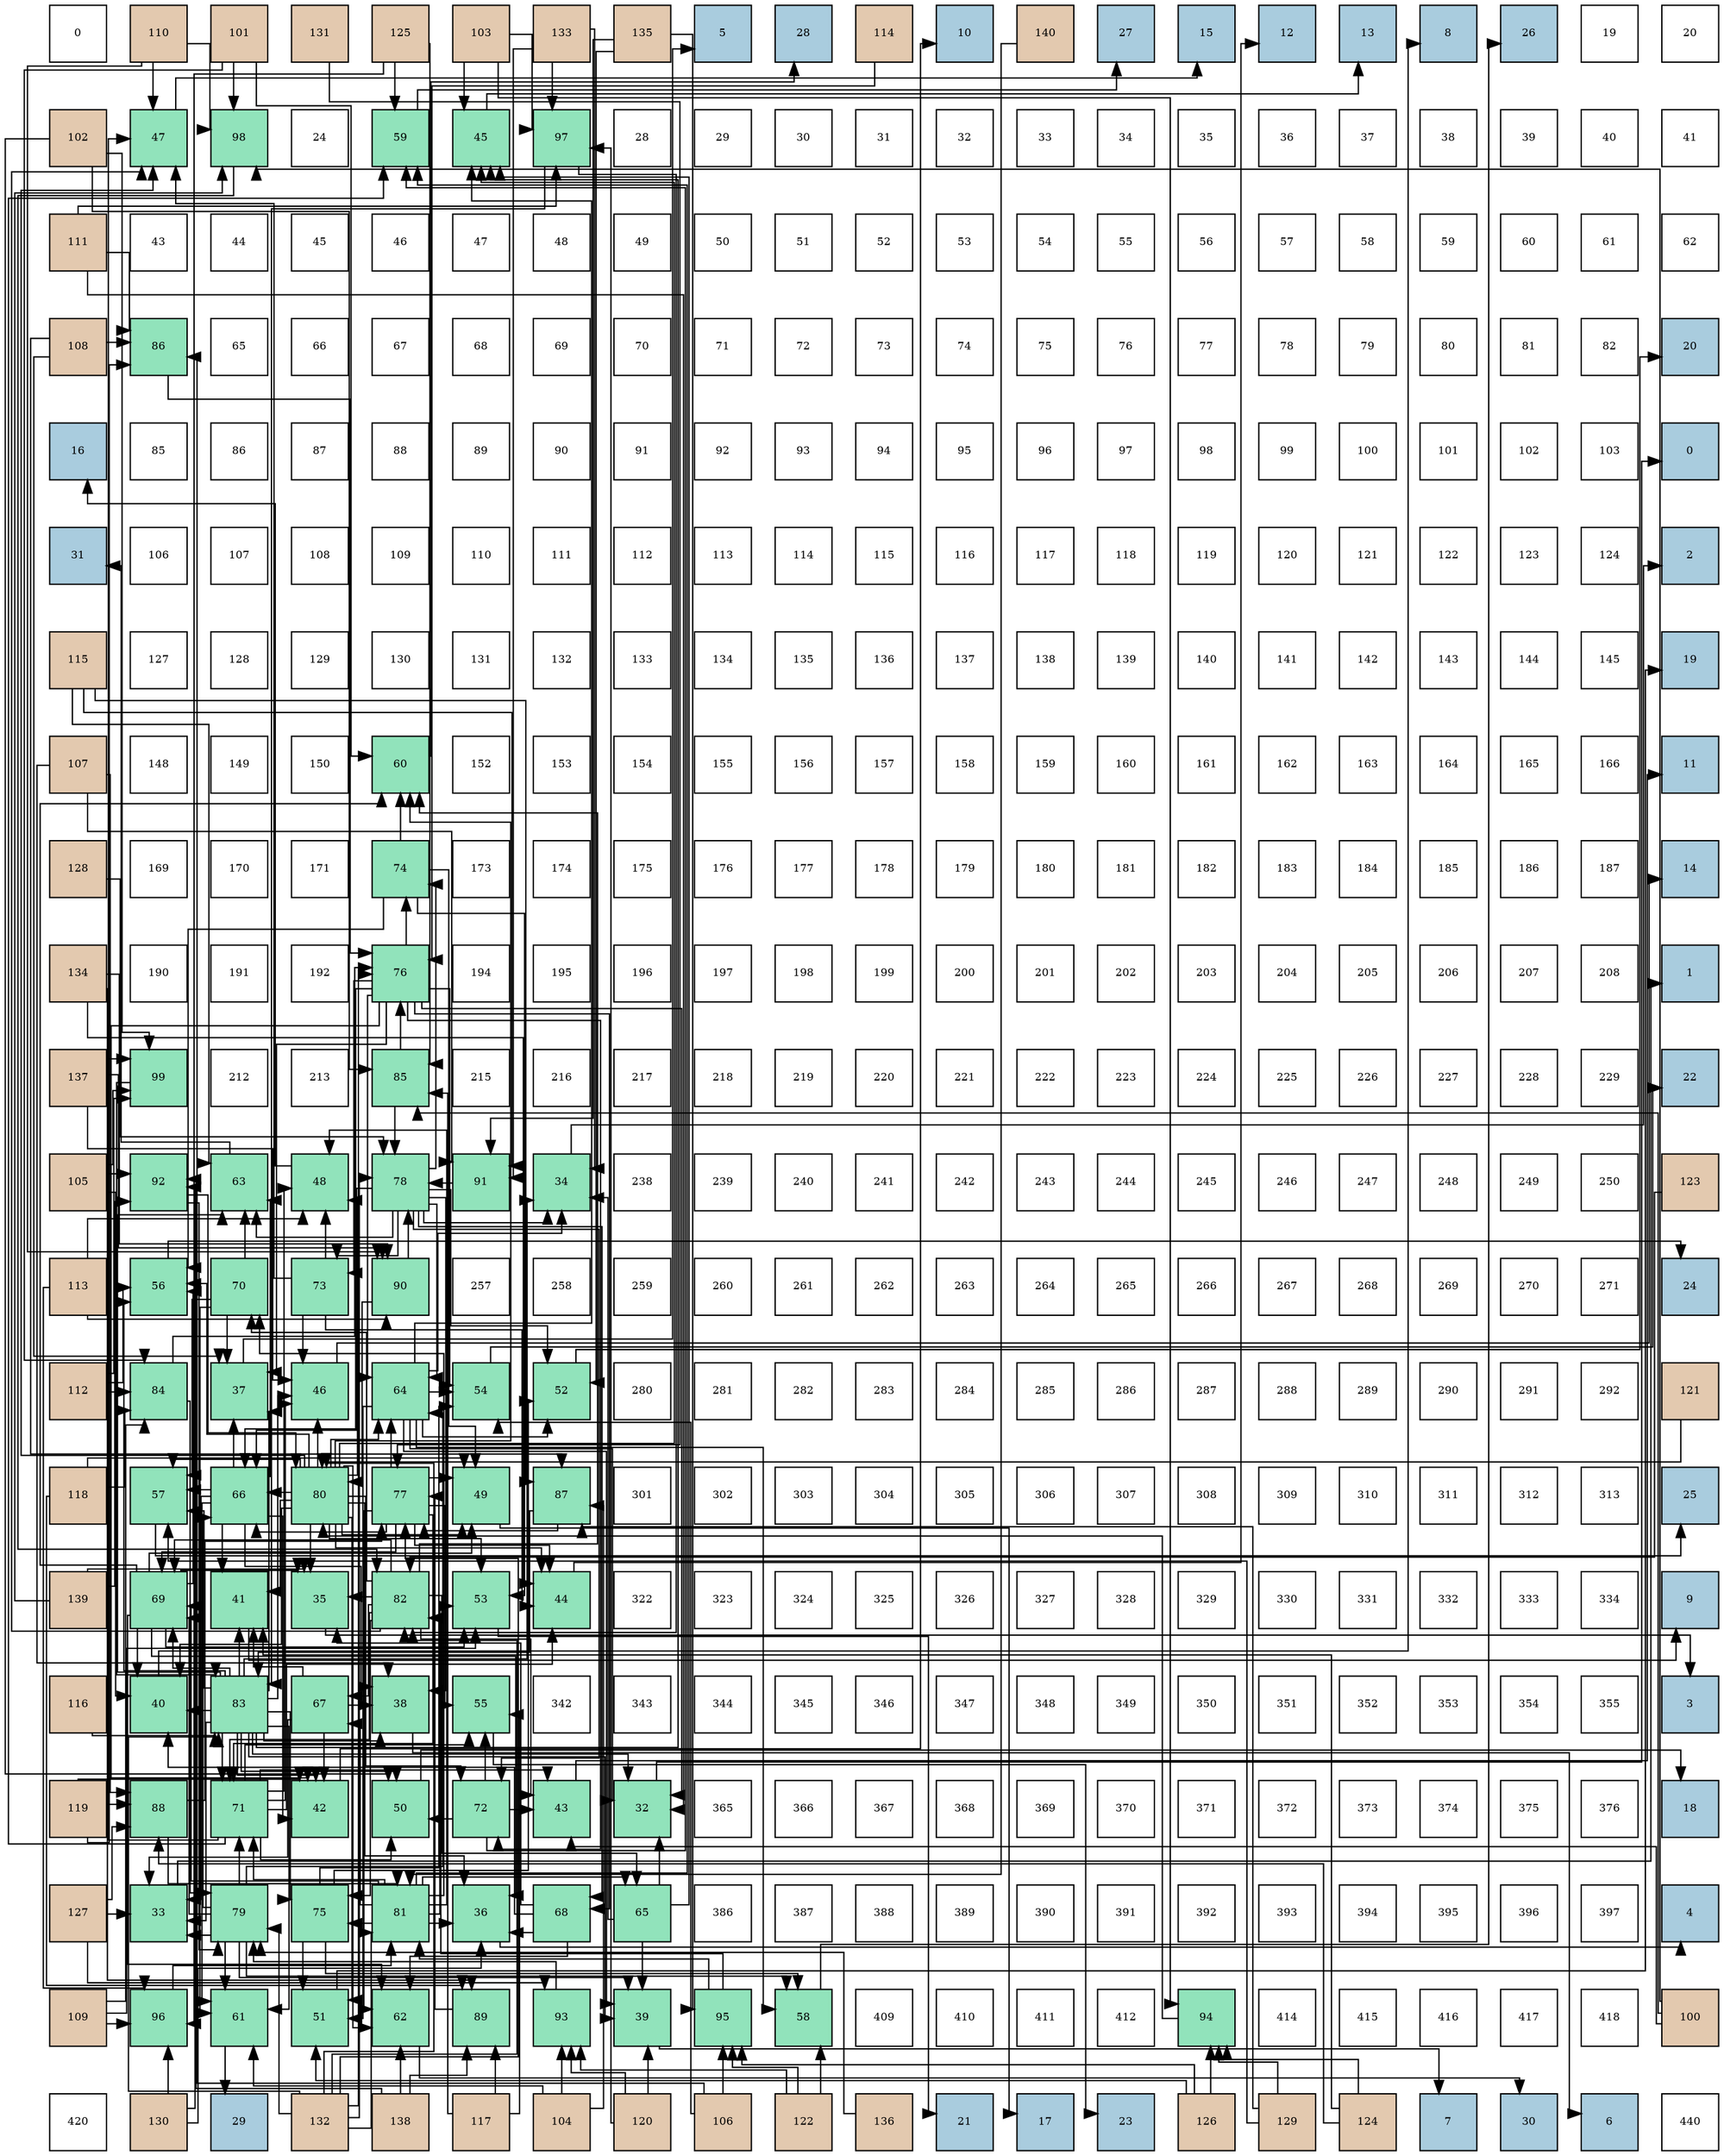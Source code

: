digraph layout{
 rankdir=TB;
 splines=ortho;
 node [style=filled shape=square fixedsize=true width=0.6];
0[label="0", fontsize=8, fillcolor="#ffffff"];
1[label="110", fontsize=8, fillcolor="#e3c9af"];
2[label="101", fontsize=8, fillcolor="#e3c9af"];
3[label="131", fontsize=8, fillcolor="#e3c9af"];
4[label="125", fontsize=8, fillcolor="#e3c9af"];
5[label="103", fontsize=8, fillcolor="#e3c9af"];
6[label="133", fontsize=8, fillcolor="#e3c9af"];
7[label="135", fontsize=8, fillcolor="#e3c9af"];
8[label="5", fontsize=8, fillcolor="#a9ccde"];
9[label="28", fontsize=8, fillcolor="#a9ccde"];
10[label="114", fontsize=8, fillcolor="#e3c9af"];
11[label="10", fontsize=8, fillcolor="#a9ccde"];
12[label="140", fontsize=8, fillcolor="#e3c9af"];
13[label="27", fontsize=8, fillcolor="#a9ccde"];
14[label="15", fontsize=8, fillcolor="#a9ccde"];
15[label="12", fontsize=8, fillcolor="#a9ccde"];
16[label="13", fontsize=8, fillcolor="#a9ccde"];
17[label="8", fontsize=8, fillcolor="#a9ccde"];
18[label="26", fontsize=8, fillcolor="#a9ccde"];
19[label="19", fontsize=8, fillcolor="#ffffff"];
20[label="20", fontsize=8, fillcolor="#ffffff"];
21[label="102", fontsize=8, fillcolor="#e3c9af"];
22[label="47", fontsize=8, fillcolor="#91e3bb"];
23[label="98", fontsize=8, fillcolor="#91e3bb"];
24[label="24", fontsize=8, fillcolor="#ffffff"];
25[label="59", fontsize=8, fillcolor="#91e3bb"];
26[label="45", fontsize=8, fillcolor="#91e3bb"];
27[label="97", fontsize=8, fillcolor="#91e3bb"];
28[label="28", fontsize=8, fillcolor="#ffffff"];
29[label="29", fontsize=8, fillcolor="#ffffff"];
30[label="30", fontsize=8, fillcolor="#ffffff"];
31[label="31", fontsize=8, fillcolor="#ffffff"];
32[label="32", fontsize=8, fillcolor="#ffffff"];
33[label="33", fontsize=8, fillcolor="#ffffff"];
34[label="34", fontsize=8, fillcolor="#ffffff"];
35[label="35", fontsize=8, fillcolor="#ffffff"];
36[label="36", fontsize=8, fillcolor="#ffffff"];
37[label="37", fontsize=8, fillcolor="#ffffff"];
38[label="38", fontsize=8, fillcolor="#ffffff"];
39[label="39", fontsize=8, fillcolor="#ffffff"];
40[label="40", fontsize=8, fillcolor="#ffffff"];
41[label="41", fontsize=8, fillcolor="#ffffff"];
42[label="111", fontsize=8, fillcolor="#e3c9af"];
43[label="43", fontsize=8, fillcolor="#ffffff"];
44[label="44", fontsize=8, fillcolor="#ffffff"];
45[label="45", fontsize=8, fillcolor="#ffffff"];
46[label="46", fontsize=8, fillcolor="#ffffff"];
47[label="47", fontsize=8, fillcolor="#ffffff"];
48[label="48", fontsize=8, fillcolor="#ffffff"];
49[label="49", fontsize=8, fillcolor="#ffffff"];
50[label="50", fontsize=8, fillcolor="#ffffff"];
51[label="51", fontsize=8, fillcolor="#ffffff"];
52[label="52", fontsize=8, fillcolor="#ffffff"];
53[label="53", fontsize=8, fillcolor="#ffffff"];
54[label="54", fontsize=8, fillcolor="#ffffff"];
55[label="55", fontsize=8, fillcolor="#ffffff"];
56[label="56", fontsize=8, fillcolor="#ffffff"];
57[label="57", fontsize=8, fillcolor="#ffffff"];
58[label="58", fontsize=8, fillcolor="#ffffff"];
59[label="59", fontsize=8, fillcolor="#ffffff"];
60[label="60", fontsize=8, fillcolor="#ffffff"];
61[label="61", fontsize=8, fillcolor="#ffffff"];
62[label="62", fontsize=8, fillcolor="#ffffff"];
63[label="108", fontsize=8, fillcolor="#e3c9af"];
64[label="86", fontsize=8, fillcolor="#91e3bb"];
65[label="65", fontsize=8, fillcolor="#ffffff"];
66[label="66", fontsize=8, fillcolor="#ffffff"];
67[label="67", fontsize=8, fillcolor="#ffffff"];
68[label="68", fontsize=8, fillcolor="#ffffff"];
69[label="69", fontsize=8, fillcolor="#ffffff"];
70[label="70", fontsize=8, fillcolor="#ffffff"];
71[label="71", fontsize=8, fillcolor="#ffffff"];
72[label="72", fontsize=8, fillcolor="#ffffff"];
73[label="73", fontsize=8, fillcolor="#ffffff"];
74[label="74", fontsize=8, fillcolor="#ffffff"];
75[label="75", fontsize=8, fillcolor="#ffffff"];
76[label="76", fontsize=8, fillcolor="#ffffff"];
77[label="77", fontsize=8, fillcolor="#ffffff"];
78[label="78", fontsize=8, fillcolor="#ffffff"];
79[label="79", fontsize=8, fillcolor="#ffffff"];
80[label="80", fontsize=8, fillcolor="#ffffff"];
81[label="81", fontsize=8, fillcolor="#ffffff"];
82[label="82", fontsize=8, fillcolor="#ffffff"];
83[label="20", fontsize=8, fillcolor="#a9ccde"];
84[label="16", fontsize=8, fillcolor="#a9ccde"];
85[label="85", fontsize=8, fillcolor="#ffffff"];
86[label="86", fontsize=8, fillcolor="#ffffff"];
87[label="87", fontsize=8, fillcolor="#ffffff"];
88[label="88", fontsize=8, fillcolor="#ffffff"];
89[label="89", fontsize=8, fillcolor="#ffffff"];
90[label="90", fontsize=8, fillcolor="#ffffff"];
91[label="91", fontsize=8, fillcolor="#ffffff"];
92[label="92", fontsize=8, fillcolor="#ffffff"];
93[label="93", fontsize=8, fillcolor="#ffffff"];
94[label="94", fontsize=8, fillcolor="#ffffff"];
95[label="95", fontsize=8, fillcolor="#ffffff"];
96[label="96", fontsize=8, fillcolor="#ffffff"];
97[label="97", fontsize=8, fillcolor="#ffffff"];
98[label="98", fontsize=8, fillcolor="#ffffff"];
99[label="99", fontsize=8, fillcolor="#ffffff"];
100[label="100", fontsize=8, fillcolor="#ffffff"];
101[label="101", fontsize=8, fillcolor="#ffffff"];
102[label="102", fontsize=8, fillcolor="#ffffff"];
103[label="103", fontsize=8, fillcolor="#ffffff"];
104[label="0", fontsize=8, fillcolor="#a9ccde"];
105[label="31", fontsize=8, fillcolor="#a9ccde"];
106[label="106", fontsize=8, fillcolor="#ffffff"];
107[label="107", fontsize=8, fillcolor="#ffffff"];
108[label="108", fontsize=8, fillcolor="#ffffff"];
109[label="109", fontsize=8, fillcolor="#ffffff"];
110[label="110", fontsize=8, fillcolor="#ffffff"];
111[label="111", fontsize=8, fillcolor="#ffffff"];
112[label="112", fontsize=8, fillcolor="#ffffff"];
113[label="113", fontsize=8, fillcolor="#ffffff"];
114[label="114", fontsize=8, fillcolor="#ffffff"];
115[label="115", fontsize=8, fillcolor="#ffffff"];
116[label="116", fontsize=8, fillcolor="#ffffff"];
117[label="117", fontsize=8, fillcolor="#ffffff"];
118[label="118", fontsize=8, fillcolor="#ffffff"];
119[label="119", fontsize=8, fillcolor="#ffffff"];
120[label="120", fontsize=8, fillcolor="#ffffff"];
121[label="121", fontsize=8, fillcolor="#ffffff"];
122[label="122", fontsize=8, fillcolor="#ffffff"];
123[label="123", fontsize=8, fillcolor="#ffffff"];
124[label="124", fontsize=8, fillcolor="#ffffff"];
125[label="2", fontsize=8, fillcolor="#a9ccde"];
126[label="115", fontsize=8, fillcolor="#e3c9af"];
127[label="127", fontsize=8, fillcolor="#ffffff"];
128[label="128", fontsize=8, fillcolor="#ffffff"];
129[label="129", fontsize=8, fillcolor="#ffffff"];
130[label="130", fontsize=8, fillcolor="#ffffff"];
131[label="131", fontsize=8, fillcolor="#ffffff"];
132[label="132", fontsize=8, fillcolor="#ffffff"];
133[label="133", fontsize=8, fillcolor="#ffffff"];
134[label="134", fontsize=8, fillcolor="#ffffff"];
135[label="135", fontsize=8, fillcolor="#ffffff"];
136[label="136", fontsize=8, fillcolor="#ffffff"];
137[label="137", fontsize=8, fillcolor="#ffffff"];
138[label="138", fontsize=8, fillcolor="#ffffff"];
139[label="139", fontsize=8, fillcolor="#ffffff"];
140[label="140", fontsize=8, fillcolor="#ffffff"];
141[label="141", fontsize=8, fillcolor="#ffffff"];
142[label="142", fontsize=8, fillcolor="#ffffff"];
143[label="143", fontsize=8, fillcolor="#ffffff"];
144[label="144", fontsize=8, fillcolor="#ffffff"];
145[label="145", fontsize=8, fillcolor="#ffffff"];
146[label="19", fontsize=8, fillcolor="#a9ccde"];
147[label="107", fontsize=8, fillcolor="#e3c9af"];
148[label="148", fontsize=8, fillcolor="#ffffff"];
149[label="149", fontsize=8, fillcolor="#ffffff"];
150[label="150", fontsize=8, fillcolor="#ffffff"];
151[label="60", fontsize=8, fillcolor="#91e3bb"];
152[label="152", fontsize=8, fillcolor="#ffffff"];
153[label="153", fontsize=8, fillcolor="#ffffff"];
154[label="154", fontsize=8, fillcolor="#ffffff"];
155[label="155", fontsize=8, fillcolor="#ffffff"];
156[label="156", fontsize=8, fillcolor="#ffffff"];
157[label="157", fontsize=8, fillcolor="#ffffff"];
158[label="158", fontsize=8, fillcolor="#ffffff"];
159[label="159", fontsize=8, fillcolor="#ffffff"];
160[label="160", fontsize=8, fillcolor="#ffffff"];
161[label="161", fontsize=8, fillcolor="#ffffff"];
162[label="162", fontsize=8, fillcolor="#ffffff"];
163[label="163", fontsize=8, fillcolor="#ffffff"];
164[label="164", fontsize=8, fillcolor="#ffffff"];
165[label="165", fontsize=8, fillcolor="#ffffff"];
166[label="166", fontsize=8, fillcolor="#ffffff"];
167[label="11", fontsize=8, fillcolor="#a9ccde"];
168[label="128", fontsize=8, fillcolor="#e3c9af"];
169[label="169", fontsize=8, fillcolor="#ffffff"];
170[label="170", fontsize=8, fillcolor="#ffffff"];
171[label="171", fontsize=8, fillcolor="#ffffff"];
172[label="74", fontsize=8, fillcolor="#91e3bb"];
173[label="173", fontsize=8, fillcolor="#ffffff"];
174[label="174", fontsize=8, fillcolor="#ffffff"];
175[label="175", fontsize=8, fillcolor="#ffffff"];
176[label="176", fontsize=8, fillcolor="#ffffff"];
177[label="177", fontsize=8, fillcolor="#ffffff"];
178[label="178", fontsize=8, fillcolor="#ffffff"];
179[label="179", fontsize=8, fillcolor="#ffffff"];
180[label="180", fontsize=8, fillcolor="#ffffff"];
181[label="181", fontsize=8, fillcolor="#ffffff"];
182[label="182", fontsize=8, fillcolor="#ffffff"];
183[label="183", fontsize=8, fillcolor="#ffffff"];
184[label="184", fontsize=8, fillcolor="#ffffff"];
185[label="185", fontsize=8, fillcolor="#ffffff"];
186[label="186", fontsize=8, fillcolor="#ffffff"];
187[label="187", fontsize=8, fillcolor="#ffffff"];
188[label="14", fontsize=8, fillcolor="#a9ccde"];
189[label="134", fontsize=8, fillcolor="#e3c9af"];
190[label="190", fontsize=8, fillcolor="#ffffff"];
191[label="191", fontsize=8, fillcolor="#ffffff"];
192[label="192", fontsize=8, fillcolor="#ffffff"];
193[label="76", fontsize=8, fillcolor="#91e3bb"];
194[label="194", fontsize=8, fillcolor="#ffffff"];
195[label="195", fontsize=8, fillcolor="#ffffff"];
196[label="196", fontsize=8, fillcolor="#ffffff"];
197[label="197", fontsize=8, fillcolor="#ffffff"];
198[label="198", fontsize=8, fillcolor="#ffffff"];
199[label="199", fontsize=8, fillcolor="#ffffff"];
200[label="200", fontsize=8, fillcolor="#ffffff"];
201[label="201", fontsize=8, fillcolor="#ffffff"];
202[label="202", fontsize=8, fillcolor="#ffffff"];
203[label="203", fontsize=8, fillcolor="#ffffff"];
204[label="204", fontsize=8, fillcolor="#ffffff"];
205[label="205", fontsize=8, fillcolor="#ffffff"];
206[label="206", fontsize=8, fillcolor="#ffffff"];
207[label="207", fontsize=8, fillcolor="#ffffff"];
208[label="208", fontsize=8, fillcolor="#ffffff"];
209[label="1", fontsize=8, fillcolor="#a9ccde"];
210[label="137", fontsize=8, fillcolor="#e3c9af"];
211[label="99", fontsize=8, fillcolor="#91e3bb"];
212[label="212", fontsize=8, fillcolor="#ffffff"];
213[label="213", fontsize=8, fillcolor="#ffffff"];
214[label="85", fontsize=8, fillcolor="#91e3bb"];
215[label="215", fontsize=8, fillcolor="#ffffff"];
216[label="216", fontsize=8, fillcolor="#ffffff"];
217[label="217", fontsize=8, fillcolor="#ffffff"];
218[label="218", fontsize=8, fillcolor="#ffffff"];
219[label="219", fontsize=8, fillcolor="#ffffff"];
220[label="220", fontsize=8, fillcolor="#ffffff"];
221[label="221", fontsize=8, fillcolor="#ffffff"];
222[label="222", fontsize=8, fillcolor="#ffffff"];
223[label="223", fontsize=8, fillcolor="#ffffff"];
224[label="224", fontsize=8, fillcolor="#ffffff"];
225[label="225", fontsize=8, fillcolor="#ffffff"];
226[label="226", fontsize=8, fillcolor="#ffffff"];
227[label="227", fontsize=8, fillcolor="#ffffff"];
228[label="228", fontsize=8, fillcolor="#ffffff"];
229[label="229", fontsize=8, fillcolor="#ffffff"];
230[label="22", fontsize=8, fillcolor="#a9ccde"];
231[label="105", fontsize=8, fillcolor="#e3c9af"];
232[label="92", fontsize=8, fillcolor="#91e3bb"];
233[label="63", fontsize=8, fillcolor="#91e3bb"];
234[label="48", fontsize=8, fillcolor="#91e3bb"];
235[label="78", fontsize=8, fillcolor="#91e3bb"];
236[label="91", fontsize=8, fillcolor="#91e3bb"];
237[label="34", fontsize=8, fillcolor="#91e3bb"];
238[label="238", fontsize=8, fillcolor="#ffffff"];
239[label="239", fontsize=8, fillcolor="#ffffff"];
240[label="240", fontsize=8, fillcolor="#ffffff"];
241[label="241", fontsize=8, fillcolor="#ffffff"];
242[label="242", fontsize=8, fillcolor="#ffffff"];
243[label="243", fontsize=8, fillcolor="#ffffff"];
244[label="244", fontsize=8, fillcolor="#ffffff"];
245[label="245", fontsize=8, fillcolor="#ffffff"];
246[label="246", fontsize=8, fillcolor="#ffffff"];
247[label="247", fontsize=8, fillcolor="#ffffff"];
248[label="248", fontsize=8, fillcolor="#ffffff"];
249[label="249", fontsize=8, fillcolor="#ffffff"];
250[label="250", fontsize=8, fillcolor="#ffffff"];
251[label="123", fontsize=8, fillcolor="#e3c9af"];
252[label="113", fontsize=8, fillcolor="#e3c9af"];
253[label="56", fontsize=8, fillcolor="#91e3bb"];
254[label="70", fontsize=8, fillcolor="#91e3bb"];
255[label="73", fontsize=8, fillcolor="#91e3bb"];
256[label="90", fontsize=8, fillcolor="#91e3bb"];
257[label="257", fontsize=8, fillcolor="#ffffff"];
258[label="258", fontsize=8, fillcolor="#ffffff"];
259[label="259", fontsize=8, fillcolor="#ffffff"];
260[label="260", fontsize=8, fillcolor="#ffffff"];
261[label="261", fontsize=8, fillcolor="#ffffff"];
262[label="262", fontsize=8, fillcolor="#ffffff"];
263[label="263", fontsize=8, fillcolor="#ffffff"];
264[label="264", fontsize=8, fillcolor="#ffffff"];
265[label="265", fontsize=8, fillcolor="#ffffff"];
266[label="266", fontsize=8, fillcolor="#ffffff"];
267[label="267", fontsize=8, fillcolor="#ffffff"];
268[label="268", fontsize=8, fillcolor="#ffffff"];
269[label="269", fontsize=8, fillcolor="#ffffff"];
270[label="270", fontsize=8, fillcolor="#ffffff"];
271[label="271", fontsize=8, fillcolor="#ffffff"];
272[label="24", fontsize=8, fillcolor="#a9ccde"];
273[label="112", fontsize=8, fillcolor="#e3c9af"];
274[label="84", fontsize=8, fillcolor="#91e3bb"];
275[label="37", fontsize=8, fillcolor="#91e3bb"];
276[label="46", fontsize=8, fillcolor="#91e3bb"];
277[label="64", fontsize=8, fillcolor="#91e3bb"];
278[label="54", fontsize=8, fillcolor="#91e3bb"];
279[label="52", fontsize=8, fillcolor="#91e3bb"];
280[label="280", fontsize=8, fillcolor="#ffffff"];
281[label="281", fontsize=8, fillcolor="#ffffff"];
282[label="282", fontsize=8, fillcolor="#ffffff"];
283[label="283", fontsize=8, fillcolor="#ffffff"];
284[label="284", fontsize=8, fillcolor="#ffffff"];
285[label="285", fontsize=8, fillcolor="#ffffff"];
286[label="286", fontsize=8, fillcolor="#ffffff"];
287[label="287", fontsize=8, fillcolor="#ffffff"];
288[label="288", fontsize=8, fillcolor="#ffffff"];
289[label="289", fontsize=8, fillcolor="#ffffff"];
290[label="290", fontsize=8, fillcolor="#ffffff"];
291[label="291", fontsize=8, fillcolor="#ffffff"];
292[label="292", fontsize=8, fillcolor="#ffffff"];
293[label="121", fontsize=8, fillcolor="#e3c9af"];
294[label="118", fontsize=8, fillcolor="#e3c9af"];
295[label="57", fontsize=8, fillcolor="#91e3bb"];
296[label="66", fontsize=8, fillcolor="#91e3bb"];
297[label="80", fontsize=8, fillcolor="#91e3bb"];
298[label="77", fontsize=8, fillcolor="#91e3bb"];
299[label="49", fontsize=8, fillcolor="#91e3bb"];
300[label="87", fontsize=8, fillcolor="#91e3bb"];
301[label="301", fontsize=8, fillcolor="#ffffff"];
302[label="302", fontsize=8, fillcolor="#ffffff"];
303[label="303", fontsize=8, fillcolor="#ffffff"];
304[label="304", fontsize=8, fillcolor="#ffffff"];
305[label="305", fontsize=8, fillcolor="#ffffff"];
306[label="306", fontsize=8, fillcolor="#ffffff"];
307[label="307", fontsize=8, fillcolor="#ffffff"];
308[label="308", fontsize=8, fillcolor="#ffffff"];
309[label="309", fontsize=8, fillcolor="#ffffff"];
310[label="310", fontsize=8, fillcolor="#ffffff"];
311[label="311", fontsize=8, fillcolor="#ffffff"];
312[label="312", fontsize=8, fillcolor="#ffffff"];
313[label="313", fontsize=8, fillcolor="#ffffff"];
314[label="25", fontsize=8, fillcolor="#a9ccde"];
315[label="139", fontsize=8, fillcolor="#e3c9af"];
316[label="69", fontsize=8, fillcolor="#91e3bb"];
317[label="41", fontsize=8, fillcolor="#91e3bb"];
318[label="35", fontsize=8, fillcolor="#91e3bb"];
319[label="82", fontsize=8, fillcolor="#91e3bb"];
320[label="53", fontsize=8, fillcolor="#91e3bb"];
321[label="44", fontsize=8, fillcolor="#91e3bb"];
322[label="322", fontsize=8, fillcolor="#ffffff"];
323[label="323", fontsize=8, fillcolor="#ffffff"];
324[label="324", fontsize=8, fillcolor="#ffffff"];
325[label="325", fontsize=8, fillcolor="#ffffff"];
326[label="326", fontsize=8, fillcolor="#ffffff"];
327[label="327", fontsize=8, fillcolor="#ffffff"];
328[label="328", fontsize=8, fillcolor="#ffffff"];
329[label="329", fontsize=8, fillcolor="#ffffff"];
330[label="330", fontsize=8, fillcolor="#ffffff"];
331[label="331", fontsize=8, fillcolor="#ffffff"];
332[label="332", fontsize=8, fillcolor="#ffffff"];
333[label="333", fontsize=8, fillcolor="#ffffff"];
334[label="334", fontsize=8, fillcolor="#ffffff"];
335[label="9", fontsize=8, fillcolor="#a9ccde"];
336[label="116", fontsize=8, fillcolor="#e3c9af"];
337[label="40", fontsize=8, fillcolor="#91e3bb"];
338[label="83", fontsize=8, fillcolor="#91e3bb"];
339[label="67", fontsize=8, fillcolor="#91e3bb"];
340[label="38", fontsize=8, fillcolor="#91e3bb"];
341[label="55", fontsize=8, fillcolor="#91e3bb"];
342[label="342", fontsize=8, fillcolor="#ffffff"];
343[label="343", fontsize=8, fillcolor="#ffffff"];
344[label="344", fontsize=8, fillcolor="#ffffff"];
345[label="345", fontsize=8, fillcolor="#ffffff"];
346[label="346", fontsize=8, fillcolor="#ffffff"];
347[label="347", fontsize=8, fillcolor="#ffffff"];
348[label="348", fontsize=8, fillcolor="#ffffff"];
349[label="349", fontsize=8, fillcolor="#ffffff"];
350[label="350", fontsize=8, fillcolor="#ffffff"];
351[label="351", fontsize=8, fillcolor="#ffffff"];
352[label="352", fontsize=8, fillcolor="#ffffff"];
353[label="353", fontsize=8, fillcolor="#ffffff"];
354[label="354", fontsize=8, fillcolor="#ffffff"];
355[label="355", fontsize=8, fillcolor="#ffffff"];
356[label="3", fontsize=8, fillcolor="#a9ccde"];
357[label="119", fontsize=8, fillcolor="#e3c9af"];
358[label="88", fontsize=8, fillcolor="#91e3bb"];
359[label="71", fontsize=8, fillcolor="#91e3bb"];
360[label="42", fontsize=8, fillcolor="#91e3bb"];
361[label="50", fontsize=8, fillcolor="#91e3bb"];
362[label="72", fontsize=8, fillcolor="#91e3bb"];
363[label="43", fontsize=8, fillcolor="#91e3bb"];
364[label="32", fontsize=8, fillcolor="#91e3bb"];
365[label="365", fontsize=8, fillcolor="#ffffff"];
366[label="366", fontsize=8, fillcolor="#ffffff"];
367[label="367", fontsize=8, fillcolor="#ffffff"];
368[label="368", fontsize=8, fillcolor="#ffffff"];
369[label="369", fontsize=8, fillcolor="#ffffff"];
370[label="370", fontsize=8, fillcolor="#ffffff"];
371[label="371", fontsize=8, fillcolor="#ffffff"];
372[label="372", fontsize=8, fillcolor="#ffffff"];
373[label="373", fontsize=8, fillcolor="#ffffff"];
374[label="374", fontsize=8, fillcolor="#ffffff"];
375[label="375", fontsize=8, fillcolor="#ffffff"];
376[label="376", fontsize=8, fillcolor="#ffffff"];
377[label="18", fontsize=8, fillcolor="#a9ccde"];
378[label="127", fontsize=8, fillcolor="#e3c9af"];
379[label="33", fontsize=8, fillcolor="#91e3bb"];
380[label="79", fontsize=8, fillcolor="#91e3bb"];
381[label="75", fontsize=8, fillcolor="#91e3bb"];
382[label="81", fontsize=8, fillcolor="#91e3bb"];
383[label="36", fontsize=8, fillcolor="#91e3bb"];
384[label="68", fontsize=8, fillcolor="#91e3bb"];
385[label="65", fontsize=8, fillcolor="#91e3bb"];
386[label="386", fontsize=8, fillcolor="#ffffff"];
387[label="387", fontsize=8, fillcolor="#ffffff"];
388[label="388", fontsize=8, fillcolor="#ffffff"];
389[label="389", fontsize=8, fillcolor="#ffffff"];
390[label="390", fontsize=8, fillcolor="#ffffff"];
391[label="391", fontsize=8, fillcolor="#ffffff"];
392[label="392", fontsize=8, fillcolor="#ffffff"];
393[label="393", fontsize=8, fillcolor="#ffffff"];
394[label="394", fontsize=8, fillcolor="#ffffff"];
395[label="395", fontsize=8, fillcolor="#ffffff"];
396[label="396", fontsize=8, fillcolor="#ffffff"];
397[label="397", fontsize=8, fillcolor="#ffffff"];
398[label="4", fontsize=8, fillcolor="#a9ccde"];
399[label="109", fontsize=8, fillcolor="#e3c9af"];
400[label="96", fontsize=8, fillcolor="#91e3bb"];
401[label="61", fontsize=8, fillcolor="#91e3bb"];
402[label="51", fontsize=8, fillcolor="#91e3bb"];
403[label="62", fontsize=8, fillcolor="#91e3bb"];
404[label="89", fontsize=8, fillcolor="#91e3bb"];
405[label="93", fontsize=8, fillcolor="#91e3bb"];
406[label="39", fontsize=8, fillcolor="#91e3bb"];
407[label="95", fontsize=8, fillcolor="#91e3bb"];
408[label="58", fontsize=8, fillcolor="#91e3bb"];
409[label="409", fontsize=8, fillcolor="#ffffff"];
410[label="410", fontsize=8, fillcolor="#ffffff"];
411[label="411", fontsize=8, fillcolor="#ffffff"];
412[label="412", fontsize=8, fillcolor="#ffffff"];
413[label="94", fontsize=8, fillcolor="#91e3bb"];
414[label="414", fontsize=8, fillcolor="#ffffff"];
415[label="415", fontsize=8, fillcolor="#ffffff"];
416[label="416", fontsize=8, fillcolor="#ffffff"];
417[label="417", fontsize=8, fillcolor="#ffffff"];
418[label="418", fontsize=8, fillcolor="#ffffff"];
419[label="100", fontsize=8, fillcolor="#e3c9af"];
420[label="420", fontsize=8, fillcolor="#ffffff"];
421[label="130", fontsize=8, fillcolor="#e3c9af"];
422[label="29", fontsize=8, fillcolor="#a9ccde"];
423[label="132", fontsize=8, fillcolor="#e3c9af"];
424[label="138", fontsize=8, fillcolor="#e3c9af"];
425[label="117", fontsize=8, fillcolor="#e3c9af"];
426[label="104", fontsize=8, fillcolor="#e3c9af"];
427[label="120", fontsize=8, fillcolor="#e3c9af"];
428[label="106", fontsize=8, fillcolor="#e3c9af"];
429[label="122", fontsize=8, fillcolor="#e3c9af"];
430[label="136", fontsize=8, fillcolor="#e3c9af"];
431[label="21", fontsize=8, fillcolor="#a9ccde"];
432[label="17", fontsize=8, fillcolor="#a9ccde"];
433[label="23", fontsize=8, fillcolor="#a9ccde"];
434[label="126", fontsize=8, fillcolor="#e3c9af"];
435[label="129", fontsize=8, fillcolor="#e3c9af"];
436[label="124", fontsize=8, fillcolor="#e3c9af"];
437[label="7", fontsize=8, fillcolor="#a9ccde"];
438[label="30", fontsize=8, fillcolor="#a9ccde"];
439[label="6", fontsize=8, fillcolor="#a9ccde"];
440[label="440", fontsize=8, fillcolor="#ffffff"];
edge [constraint=false, style=vis];364 -> 104;
379 -> 209;
237 -> 125;
318 -> 356;
383 -> 398;
275 -> 8;
340 -> 439;
406 -> 437;
337 -> 17;
317 -> 335;
360 -> 11;
363 -> 167;
321 -> 15;
26 -> 16;
276 -> 188;
22 -> 14;
234 -> 84;
299 -> 432;
361 -> 377;
402 -> 146;
279 -> 83;
320 -> 431;
278 -> 230;
341 -> 433;
253 -> 272;
295 -> 314;
408 -> 18;
25 -> 13;
151 -> 9;
401 -> 422;
403 -> 438;
233 -> 105;
277 -> 364;
277 -> 237;
277 -> 406;
277 -> 26;
277 -> 402;
277 -> 279;
277 -> 278;
277 -> 408;
385 -> 364;
385 -> 237;
385 -> 406;
385 -> 26;
296 -> 379;
296 -> 275;
296 -> 340;
296 -> 317;
296 -> 360;
296 -> 295;
296 -> 401;
296 -> 233;
339 -> 379;
339 -> 340;
339 -> 317;
339 -> 360;
384 -> 318;
384 -> 383;
384 -> 337;
384 -> 403;
316 -> 318;
316 -> 383;
316 -> 337;
316 -> 299;
316 -> 320;
316 -> 253;
316 -> 151;
316 -> 403;
254 -> 275;
254 -> 295;
254 -> 401;
254 -> 233;
359 -> 363;
359 -> 321;
359 -> 276;
359 -> 22;
359 -> 234;
359 -> 361;
359 -> 341;
359 -> 25;
362 -> 363;
362 -> 361;
362 -> 341;
362 -> 25;
255 -> 321;
255 -> 276;
255 -> 22;
255 -> 234;
172 -> 299;
172 -> 320;
172 -> 253;
172 -> 151;
381 -> 402;
381 -> 279;
381 -> 278;
381 -> 408;
193 -> 364;
193 -> 275;
193 -> 360;
193 -> 278;
193 -> 277;
193 -> 296;
193 -> 384;
193 -> 362;
193 -> 255;
193 -> 172;
298 -> 321;
298 -> 299;
298 -> 341;
298 -> 403;
298 -> 277;
298 -> 296;
298 -> 316;
298 -> 359;
235 -> 237;
235 -> 340;
235 -> 279;
235 -> 233;
235 -> 277;
235 -> 296;
235 -> 384;
235 -> 362;
235 -> 255;
235 -> 172;
380 -> 379;
380 -> 406;
380 -> 408;
380 -> 401;
380 -> 277;
380 -> 296;
380 -> 316;
380 -> 359;
297 -> 318;
297 -> 383;
297 -> 337;
297 -> 317;
297 -> 321;
297 -> 26;
297 -> 276;
297 -> 22;
297 -> 234;
297 -> 299;
297 -> 402;
297 -> 320;
297 -> 253;
297 -> 295;
297 -> 151;
297 -> 403;
297 -> 277;
297 -> 296;
297 -> 362;
382 -> 383;
382 -> 234;
382 -> 320;
382 -> 25;
382 -> 385;
382 -> 339;
382 -> 316;
382 -> 254;
382 -> 359;
382 -> 381;
319 -> 318;
319 -> 363;
319 -> 22;
319 -> 151;
319 -> 385;
319 -> 339;
319 -> 316;
319 -> 254;
319 -> 359;
319 -> 381;
338 -> 364;
338 -> 379;
338 -> 237;
338 -> 275;
338 -> 340;
338 -> 406;
338 -> 337;
338 -> 317;
338 -> 360;
338 -> 26;
338 -> 276;
338 -> 361;
338 -> 253;
338 -> 295;
338 -> 401;
338 -> 233;
338 -> 316;
338 -> 359;
338 -> 381;
274 -> 193;
274 -> 380;
214 -> 193;
214 -> 235;
64 -> 193;
300 -> 298;
300 -> 338;
358 -> 298;
358 -> 382;
404 -> 298;
256 -> 235;
256 -> 297;
236 -> 235;
232 -> 380;
232 -> 297;
405 -> 380;
413 -> 297;
407 -> 382;
407 -> 319;
400 -> 382;
27 -> 319;
27 -> 338;
23 -> 319;
211 -> 338;
419 -> 363;
419 -> 214;
419 -> 23;
2 -> 151;
2 -> 274;
2 -> 23;
21 -> 361;
21 -> 214;
21 -> 211;
5 -> 26;
5 -> 413;
5 -> 27;
426 -> 401;
426 -> 300;
426 -> 405;
231 -> 337;
231 -> 232;
231 -> 211;
428 -> 278;
428 -> 64;
428 -> 407;
147 -> 340;
147 -> 358;
147 -> 236;
63 -> 275;
63 -> 64;
63 -> 300;
399 -> 320;
399 -> 274;
399 -> 400;
1 -> 22;
1 -> 256;
1 -> 23;
42 -> 364;
42 -> 64;
42 -> 27;
273 -> 253;
273 -> 274;
273 -> 211;
252 -> 234;
252 -> 256;
252 -> 400;
10 -> 193;
126 -> 233;
126 -> 300;
126 -> 236;
336 -> 338;
425 -> 341;
425 -> 214;
425 -> 404;
294 -> 299;
294 -> 274;
294 -> 404;
357 -> 360;
357 -> 64;
357 -> 358;
427 -> 406;
427 -> 405;
427 -> 27;
293 -> 297;
429 -> 408;
429 -> 405;
429 -> 407;
251 -> 319;
436 -> 317;
436 -> 358;
436 -> 413;
4 -> 25;
4 -> 214;
4 -> 400;
434 -> 402;
434 -> 413;
434 -> 407;
378 -> 379;
378 -> 358;
378 -> 405;
168 -> 235;
435 -> 295;
435 -> 300;
435 -> 413;
421 -> 383;
421 -> 232;
421 -> 400;
3 -> 298;
423 -> 193;
423 -> 298;
423 -> 235;
423 -> 380;
423 -> 297;
423 -> 382;
423 -> 319;
423 -> 338;
6 -> 237;
6 -> 236;
6 -> 27;
189 -> 321;
189 -> 404;
189 -> 256;
7 -> 279;
7 -> 236;
7 -> 407;
430 -> 380;
210 -> 276;
210 -> 256;
210 -> 211;
424 -> 403;
424 -> 404;
424 -> 232;
315 -> 318;
315 -> 232;
315 -> 23;
12 -> 382;
edge [constraint=true, style=invis];
0 -> 21 -> 42 -> 63 -> 84 -> 105 -> 126 -> 147 -> 168 -> 189 -> 210 -> 231 -> 252 -> 273 -> 294 -> 315 -> 336 -> 357 -> 378 -> 399 -> 420;
1 -> 22 -> 43 -> 64 -> 85 -> 106 -> 127 -> 148 -> 169 -> 190 -> 211 -> 232 -> 253 -> 274 -> 295 -> 316 -> 337 -> 358 -> 379 -> 400 -> 421;
2 -> 23 -> 44 -> 65 -> 86 -> 107 -> 128 -> 149 -> 170 -> 191 -> 212 -> 233 -> 254 -> 275 -> 296 -> 317 -> 338 -> 359 -> 380 -> 401 -> 422;
3 -> 24 -> 45 -> 66 -> 87 -> 108 -> 129 -> 150 -> 171 -> 192 -> 213 -> 234 -> 255 -> 276 -> 297 -> 318 -> 339 -> 360 -> 381 -> 402 -> 423;
4 -> 25 -> 46 -> 67 -> 88 -> 109 -> 130 -> 151 -> 172 -> 193 -> 214 -> 235 -> 256 -> 277 -> 298 -> 319 -> 340 -> 361 -> 382 -> 403 -> 424;
5 -> 26 -> 47 -> 68 -> 89 -> 110 -> 131 -> 152 -> 173 -> 194 -> 215 -> 236 -> 257 -> 278 -> 299 -> 320 -> 341 -> 362 -> 383 -> 404 -> 425;
6 -> 27 -> 48 -> 69 -> 90 -> 111 -> 132 -> 153 -> 174 -> 195 -> 216 -> 237 -> 258 -> 279 -> 300 -> 321 -> 342 -> 363 -> 384 -> 405 -> 426;
7 -> 28 -> 49 -> 70 -> 91 -> 112 -> 133 -> 154 -> 175 -> 196 -> 217 -> 238 -> 259 -> 280 -> 301 -> 322 -> 343 -> 364 -> 385 -> 406 -> 427;
8 -> 29 -> 50 -> 71 -> 92 -> 113 -> 134 -> 155 -> 176 -> 197 -> 218 -> 239 -> 260 -> 281 -> 302 -> 323 -> 344 -> 365 -> 386 -> 407 -> 428;
9 -> 30 -> 51 -> 72 -> 93 -> 114 -> 135 -> 156 -> 177 -> 198 -> 219 -> 240 -> 261 -> 282 -> 303 -> 324 -> 345 -> 366 -> 387 -> 408 -> 429;
10 -> 31 -> 52 -> 73 -> 94 -> 115 -> 136 -> 157 -> 178 -> 199 -> 220 -> 241 -> 262 -> 283 -> 304 -> 325 -> 346 -> 367 -> 388 -> 409 -> 430;
11 -> 32 -> 53 -> 74 -> 95 -> 116 -> 137 -> 158 -> 179 -> 200 -> 221 -> 242 -> 263 -> 284 -> 305 -> 326 -> 347 -> 368 -> 389 -> 410 -> 431;
12 -> 33 -> 54 -> 75 -> 96 -> 117 -> 138 -> 159 -> 180 -> 201 -> 222 -> 243 -> 264 -> 285 -> 306 -> 327 -> 348 -> 369 -> 390 -> 411 -> 432;
13 -> 34 -> 55 -> 76 -> 97 -> 118 -> 139 -> 160 -> 181 -> 202 -> 223 -> 244 -> 265 -> 286 -> 307 -> 328 -> 349 -> 370 -> 391 -> 412 -> 433;
14 -> 35 -> 56 -> 77 -> 98 -> 119 -> 140 -> 161 -> 182 -> 203 -> 224 -> 245 -> 266 -> 287 -> 308 -> 329 -> 350 -> 371 -> 392 -> 413 -> 434;
15 -> 36 -> 57 -> 78 -> 99 -> 120 -> 141 -> 162 -> 183 -> 204 -> 225 -> 246 -> 267 -> 288 -> 309 -> 330 -> 351 -> 372 -> 393 -> 414 -> 435;
16 -> 37 -> 58 -> 79 -> 100 -> 121 -> 142 -> 163 -> 184 -> 205 -> 226 -> 247 -> 268 -> 289 -> 310 -> 331 -> 352 -> 373 -> 394 -> 415 -> 436;
17 -> 38 -> 59 -> 80 -> 101 -> 122 -> 143 -> 164 -> 185 -> 206 -> 227 -> 248 -> 269 -> 290 -> 311 -> 332 -> 353 -> 374 -> 395 -> 416 -> 437;
18 -> 39 -> 60 -> 81 -> 102 -> 123 -> 144 -> 165 -> 186 -> 207 -> 228 -> 249 -> 270 -> 291 -> 312 -> 333 -> 354 -> 375 -> 396 -> 417 -> 438;
19 -> 40 -> 61 -> 82 -> 103 -> 124 -> 145 -> 166 -> 187 -> 208 -> 229 -> 250 -> 271 -> 292 -> 313 -> 334 -> 355 -> 376 -> 397 -> 418 -> 439;
20 -> 41 -> 62 -> 83 -> 104 -> 125 -> 146 -> 167 -> 188 -> 209 -> 230 -> 251 -> 272 -> 293 -> 314 -> 335 -> 356 -> 377 -> 398 -> 419 -> 440;
rank = same {0 -> 1 -> 2 -> 3 -> 4 -> 5 -> 6 -> 7 -> 8 -> 9 -> 10 -> 11 -> 12 -> 13 -> 14 -> 15 -> 16 -> 17 -> 18 -> 19 -> 20};
rank = same {21 -> 22 -> 23 -> 24 -> 25 -> 26 -> 27 -> 28 -> 29 -> 30 -> 31 -> 32 -> 33 -> 34 -> 35 -> 36 -> 37 -> 38 -> 39 -> 40 -> 41};
rank = same {42 -> 43 -> 44 -> 45 -> 46 -> 47 -> 48 -> 49 -> 50 -> 51 -> 52 -> 53 -> 54 -> 55 -> 56 -> 57 -> 58 -> 59 -> 60 -> 61 -> 62};
rank = same {63 -> 64 -> 65 -> 66 -> 67 -> 68 -> 69 -> 70 -> 71 -> 72 -> 73 -> 74 -> 75 -> 76 -> 77 -> 78 -> 79 -> 80 -> 81 -> 82 -> 83};
rank = same {84 -> 85 -> 86 -> 87 -> 88 -> 89 -> 90 -> 91 -> 92 -> 93 -> 94 -> 95 -> 96 -> 97 -> 98 -> 99 -> 100 -> 101 -> 102 -> 103 -> 104};
rank = same {105 -> 106 -> 107 -> 108 -> 109 -> 110 -> 111 -> 112 -> 113 -> 114 -> 115 -> 116 -> 117 -> 118 -> 119 -> 120 -> 121 -> 122 -> 123 -> 124 -> 125};
rank = same {126 -> 127 -> 128 -> 129 -> 130 -> 131 -> 132 -> 133 -> 134 -> 135 -> 136 -> 137 -> 138 -> 139 -> 140 -> 141 -> 142 -> 143 -> 144 -> 145 -> 146};
rank = same {147 -> 148 -> 149 -> 150 -> 151 -> 152 -> 153 -> 154 -> 155 -> 156 -> 157 -> 158 -> 159 -> 160 -> 161 -> 162 -> 163 -> 164 -> 165 -> 166 -> 167};
rank = same {168 -> 169 -> 170 -> 171 -> 172 -> 173 -> 174 -> 175 -> 176 -> 177 -> 178 -> 179 -> 180 -> 181 -> 182 -> 183 -> 184 -> 185 -> 186 -> 187 -> 188};
rank = same {189 -> 190 -> 191 -> 192 -> 193 -> 194 -> 195 -> 196 -> 197 -> 198 -> 199 -> 200 -> 201 -> 202 -> 203 -> 204 -> 205 -> 206 -> 207 -> 208 -> 209};
rank = same {210 -> 211 -> 212 -> 213 -> 214 -> 215 -> 216 -> 217 -> 218 -> 219 -> 220 -> 221 -> 222 -> 223 -> 224 -> 225 -> 226 -> 227 -> 228 -> 229 -> 230};
rank = same {231 -> 232 -> 233 -> 234 -> 235 -> 236 -> 237 -> 238 -> 239 -> 240 -> 241 -> 242 -> 243 -> 244 -> 245 -> 246 -> 247 -> 248 -> 249 -> 250 -> 251};
rank = same {252 -> 253 -> 254 -> 255 -> 256 -> 257 -> 258 -> 259 -> 260 -> 261 -> 262 -> 263 -> 264 -> 265 -> 266 -> 267 -> 268 -> 269 -> 270 -> 271 -> 272};
rank = same {273 -> 274 -> 275 -> 276 -> 277 -> 278 -> 279 -> 280 -> 281 -> 282 -> 283 -> 284 -> 285 -> 286 -> 287 -> 288 -> 289 -> 290 -> 291 -> 292 -> 293};
rank = same {294 -> 295 -> 296 -> 297 -> 298 -> 299 -> 300 -> 301 -> 302 -> 303 -> 304 -> 305 -> 306 -> 307 -> 308 -> 309 -> 310 -> 311 -> 312 -> 313 -> 314};
rank = same {315 -> 316 -> 317 -> 318 -> 319 -> 320 -> 321 -> 322 -> 323 -> 324 -> 325 -> 326 -> 327 -> 328 -> 329 -> 330 -> 331 -> 332 -> 333 -> 334 -> 335};
rank = same {336 -> 337 -> 338 -> 339 -> 340 -> 341 -> 342 -> 343 -> 344 -> 345 -> 346 -> 347 -> 348 -> 349 -> 350 -> 351 -> 352 -> 353 -> 354 -> 355 -> 356};
rank = same {357 -> 358 -> 359 -> 360 -> 361 -> 362 -> 363 -> 364 -> 365 -> 366 -> 367 -> 368 -> 369 -> 370 -> 371 -> 372 -> 373 -> 374 -> 375 -> 376 -> 377};
rank = same {378 -> 379 -> 380 -> 381 -> 382 -> 383 -> 384 -> 385 -> 386 -> 387 -> 388 -> 389 -> 390 -> 391 -> 392 -> 393 -> 394 -> 395 -> 396 -> 397 -> 398};
rank = same {399 -> 400 -> 401 -> 402 -> 403 -> 404 -> 405 -> 406 -> 407 -> 408 -> 409 -> 410 -> 411 -> 412 -> 413 -> 414 -> 415 -> 416 -> 417 -> 418 -> 419};
rank = same {420 -> 421 -> 422 -> 423 -> 424 -> 425 -> 426 -> 427 -> 428 -> 429 -> 430 -> 431 -> 432 -> 433 -> 434 -> 435 -> 436 -> 437 -> 438 -> 439 -> 440};
}